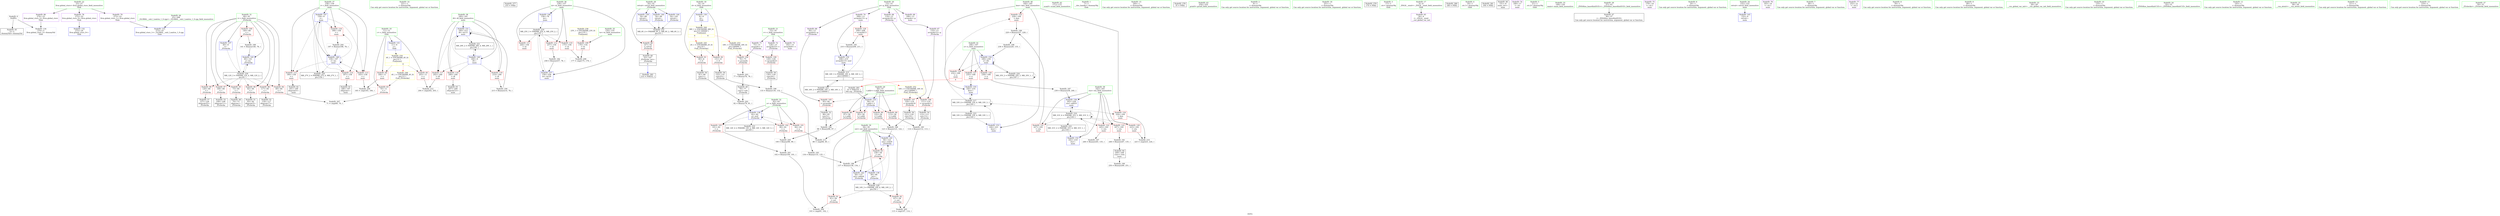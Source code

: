 digraph "SVFG" {
	label="SVFG";

	Node0x5617b4beda80 [shape=record,color=grey,label="{NodeID: 0\nNullPtr}"];
	Node0x5617b4beda80 -> Node0x5617b4c0d2b0[style=solid];
	Node0x5617b4beda80 -> Node0x5617b4c13cd0[style=solid];
	Node0x5617b4c0de60 [shape=record,color=red,label="{NodeID: 97\n108\<--60\n\<--i\n_Z5checkx\n}"];
	Node0x5617b4c0de60 -> Node0x5617b4c0e9b0[style=solid];
	Node0x5617b4c04600 [shape=record,color=green,label="{NodeID: 14\n221\<--1\n\<--dummyObj\nCan only get source location for instruction, argument, global var or function.}"];
	Node0x5617b4c371d0 [shape=record,color=black,label="{NodeID: 277\n253 = PHI()\n}"];
	Node0x5617b4c110f0 [shape=record,color=grey,label="{NodeID: 194\n215 = Binary(214, 78, )\n}"];
	Node0x5617b4c110f0 -> Node0x5617b4c14ad0[style=solid];
	Node0x5617b4c0d9a0 [shape=record,color=red,label="{NodeID: 111\n244\<--156\n\<--iii\nmain\n}"];
	Node0x5617b4c0c4b0 [shape=record,color=green,label="{NodeID: 28\n54\<--55\nretval\<--retval_field_insensitive\n_Z5checkx\n}"];
	Node0x5617b4c0c4b0 -> Node0x5617b4c10510[style=solid];
	Node0x5617b4c0c4b0 -> Node0x5617b4c14110[style=solid];
	Node0x5617b4c0c4b0 -> Node0x5617b4c141e0[style=solid];
	Node0x5617b4c0c4b0 -> Node0x5617b4c14520[style=solid];
	Node0x5617b4c19ca0 [shape=record,color=grey,label="{NodeID: 208\n177 = cmp(175, 176, )\n}"];
	Node0x5617b4c134f0 [shape=record,color=red,label="{NodeID: 125\n228\<--164\n\<--kon\nmain\n}"];
	Node0x5617b4c134f0 -> Node0x5617b4c11870[style=solid];
	Node0x5617b4c0d010 [shape=record,color=green,label="{NodeID: 42\n171\<--172\nscanf\<--scanf_field_insensitive\n}"];
	Node0x5617b4c24160 [shape=record,color=black,label="{NodeID: 222\nMR_31V_2 = PHI(MR_31V_4, MR_31V_1, )\npts\{163 \}\n}"];
	Node0x5617b4c24160 -> Node0x5617b4c14ba0[style=dashed];
	Node0x5617b4c14110 [shape=record,color=blue,label="{NodeID: 139\n54\<--89\nretval\<--\n_Z5checkx\n}"];
	Node0x5617b4c14110 -> Node0x5617b4c27360[style=dashed];
	Node0x5617b4c0ec20 [shape=record,color=black,label="{NodeID: 56\n121\<--120\nconv19\<--\n_Z5checkx\n}"];
	Node0x5617b4c0ec20 -> Node0x5617b4c16e90[style=solid];
	Node0x5617b4c28960 [shape=record,color=yellow,style=double,label="{NodeID: 236\n23V_1 = ENCHI(MR_23V_0)\npts\{155 \}\nFun[main]}"];
	Node0x5617b4c28960 -> Node0x5617b4c0d800[style=dashed];
	Node0x5617b4c14c70 [shape=record,color=blue,label="{NodeID: 153\n164\<--221\nkon\<--\nmain\n}"];
	Node0x5617b4c14c70 -> Node0x5617b4c22860[style=dashed];
	Node0x5617b4c0f780 [shape=record,color=purple,label="{NodeID: 70\n208\<--13\narrayidx13\<--p\nmain\n}"];
	Node0x5617b4c0f780 -> Node0x5617b4c13830[style=solid];
	Node0x5617b4c0f780 -> Node0x5617b4c14a00[style=solid];
	Node0x5617b4c10370 [shape=record,color=red,label="{NodeID: 84\n184\<--11\n\<--c\nmain\n}"];
	Node0x5617b4c10370 -> Node0x5617b4c199a0[style=solid];
	Node0x5617b4bed990 [shape=record,color=green,label="{NodeID: 1\n7\<--1\n__dso_handle\<--dummyObj\nGlob }"];
	Node0x5617b4c0df30 [shape=record,color=red,label="{NodeID: 98\n117\<--60\n\<--i\n_Z5checkx\n}"];
	Node0x5617b4c0df30 -> Node0x5617b4c0eb50[style=solid];
	Node0x5617b4c0bb60 [shape=record,color=green,label="{NodeID: 15\n240\<--1\n\<--dummyObj\nCan only get source location for instruction, argument, global var or function.}"];
	Node0x5617b4c372d0 [shape=record,color=black,label="{NodeID: 278\n35 = PHI()\n}"];
	Node0x5617b4c11270 [shape=record,color=grey,label="{NodeID: 195\n210 = Binary(209, 211, )\n}"];
	Node0x5617b4c11270 -> Node0x5617b4c14a00[style=solid];
	Node0x5617b4c0da70 [shape=record,color=red,label="{NodeID: 112\n257\<--156\n\<--iii\nmain\n}"];
	Node0x5617b4c0da70 -> Node0x5617b4c10df0[style=solid];
	Node0x5617b4c0c580 [shape=record,color=green,label="{NodeID: 29\n56\<--57\nt.addr\<--t.addr_field_insensitive\n_Z5checkx\n}"];
	Node0x5617b4c0c580 -> Node0x5617b4c105e0[style=solid];
	Node0x5617b4c0c580 -> Node0x5617b4c106b0[style=solid];
	Node0x5617b4c0c580 -> Node0x5617b4c10780[style=solid];
	Node0x5617b4c0c580 -> Node0x5617b4c10850[style=solid];
	Node0x5617b4c0c580 -> Node0x5617b4c13dd0[style=solid];
	Node0x5617b4c19e20 [shape=record,color=grey,label="{NodeID: 209\n103 = cmp(91, 102, )\n}"];
	Node0x5617b4c135c0 [shape=record,color=red,label="{NodeID: 126\n232\<--166\n\<--x\nmain\n|{<s0>6}}"];
	Node0x5617b4c135c0:s0 -> Node0x5617b4c37830[style=solid,color=red];
	Node0x5617b4c0d0e0 [shape=record,color=green,label="{NodeID: 43\n254\<--255\nprintf\<--printf_field_insensitive\n}"];
	Node0x5617b4c24660 [shape=record,color=black,label="{NodeID: 223\nMR_33V_2 = PHI(MR_33V_4, MR_33V_1, )\npts\{165 \}\n}"];
	Node0x5617b4c24660 -> Node0x5617b4c14c70[style=dashed];
	Node0x5617b4c141e0 [shape=record,color=blue,label="{NodeID: 140\n54\<--89\nretval\<--\n_Z5checkx\n}"];
	Node0x5617b4c141e0 -> Node0x5617b4c27360[style=dashed];
	Node0x5617b4c0ecf0 [shape=record,color=black,label="{NodeID: 57\n127\<--126\nidxprom22\<--\n_Z5checkx\n}"];
	Node0x5617b4c14d40 [shape=record,color=blue,label="{NodeID: 154\n166\<--230\nx\<--div\nmain\n}"];
	Node0x5617b4c14d40 -> Node0x5617b4c135c0[style=dashed];
	Node0x5617b4c14d40 -> Node0x5617b4c13690[style=dashed];
	Node0x5617b4c14d40 -> Node0x5617b4c13760[style=dashed];
	Node0x5617b4c14d40 -> Node0x5617b4c14d40[style=dashed];
	Node0x5617b4c14d40 -> Node0x5617b4c24b60[style=dashed];
	Node0x5617b4c0f850 [shape=record,color=purple,label="{NodeID: 71\n75\<--15\narrayidx\<--v\n_Z5checkx\n}"];
	Node0x5617b4c0f850 -> Node0x5617b4c0e410[style=solid];
	Node0x5617b4c10440 [shape=record,color=red,label="{NodeID: 85\n203\<--11\n\<--c\nmain\n}"];
	Node0x5617b4c10440 -> Node0x5617b4c1a2a0[style=solid];
	Node0x5617b4c0b2f0 [shape=record,color=green,label="{NodeID: 2\n9\<--1\n\<--dummyObj\nCan only get source location for instruction, argument, global var or function.}"];
	Node0x5617b4c0e000 [shape=record,color=red,label="{NodeID: 99\n126\<--60\n\<--i\n_Z5checkx\n}"];
	Node0x5617b4c0e000 -> Node0x5617b4c0ecf0[style=solid];
	Node0x5617b4c0bbf0 [shape=record,color=green,label="{NodeID: 16\n251\<--1\n\<--dummyObj\nCan only get source location for instruction, argument, global var or function.}"];
	Node0x5617b4c373d0 [shape=record,color=black,label="{NodeID: 279\n170 = PHI()\n}"];
	Node0x5617b4c113f0 [shape=record,color=grey,label="{NodeID: 196\n133 = Binary(130, 132, )\n}"];
	Node0x5617b4c113f0 -> Node0x5617b4c10f70[style=solid];
	Node0x5617b4c0db40 [shape=record,color=red,label="{NodeID: 113\n183\<--158\n\<--i\nmain\n}"];
	Node0x5617b4c0db40 -> Node0x5617b4c199a0[style=solid];
	Node0x5617b4c0c650 [shape=record,color=green,label="{NodeID: 30\n58\<--59\nost\<--ost_field_insensitive\n_Z5checkx\n}"];
	Node0x5617b4c0c650 -> Node0x5617b4c10920[style=solid];
	Node0x5617b4c0c650 -> Node0x5617b4c109f0[style=solid];
	Node0x5617b4c0c650 -> Node0x5617b4c10ac0[style=solid];
	Node0x5617b4c0c650 -> Node0x5617b4c13ea0[style=solid];
	Node0x5617b4c0c650 -> Node0x5617b4c142b0[style=solid];
	Node0x5617b4c0c650 -> Node0x5617b4c14380[style=solid];
	Node0x5617b4c19fa0 [shape=record,color=grey,label="{NodeID: 210\n225 = cmp(223, 224, )\n}"];
	Node0x5617b4c13690 [shape=record,color=red,label="{NodeID: 127\n235\<--166\n\<--x\nmain\n}"];
	Node0x5617b4c13690 -> Node0x5617b4c14e10[style=solid];
	Node0x5617b4c0d1b0 [shape=record,color=green,label="{NodeID: 44\n25\<--268\n_GLOBAL__sub_I_malcin_1_0.cpp\<--_GLOBAL__sub_I_malcin_1_0.cpp_field_insensitive\n}"];
	Node0x5617b4c0d1b0 -> Node0x5617b4c13bd0[style=solid];
	Node0x5617b4c24b60 [shape=record,color=black,label="{NodeID: 224\nMR_35V_2 = PHI(MR_35V_3, MR_35V_1, )\npts\{167 \}\n}"];
	Node0x5617b4c24b60 -> Node0x5617b4c14d40[style=dashed];
	Node0x5617b4c24b60 -> Node0x5617b4c24b60[style=dashed];
	Node0x5617b4c142b0 [shape=record,color=blue,label="{NodeID: 141\n58\<--123\nost\<--sub20\n_Z5checkx\n}"];
	Node0x5617b4c142b0 -> Node0x5617b4c10ac0[style=dashed];
	Node0x5617b4c142b0 -> Node0x5617b4c14380[style=dashed];
	Node0x5617b4c0edc0 [shape=record,color=black,label="{NodeID: 58\n130\<--129\nconv24\<--\n_Z5checkx\n}"];
	Node0x5617b4c0edc0 -> Node0x5617b4c113f0[style=solid];
	Node0x5617b4c14e10 [shape=record,color=blue,label="{NodeID: 155\n164\<--235\nkon\<--\nmain\n}"];
	Node0x5617b4c14e10 -> Node0x5617b4c22860[style=dashed];
	Node0x5617b4c0f920 [shape=record,color=purple,label="{NodeID: 72\n128\<--15\narrayidx23\<--v\n_Z5checkx\n}"];
	Node0x5617b4c0f920 -> Node0x5617b4c0d730[style=solid];
	Node0x5617b4c29fd0 [shape=record,color=yellow,style=double,label="{NodeID: 252\n16V_1 = ENCHI(MR_16V_0)\npts\{140000 \}\nFun[_Z5checkx]}"];
	Node0x5617b4c29fd0 -> Node0x5617b4c0e4e0[style=dashed];
	Node0x5617b4c29fd0 -> Node0x5617b4c0d590[style=dashed];
	Node0x5617b4c29fd0 -> Node0x5617b4c0d660[style=dashed];
	Node0x5617b4c10510 [shape=record,color=red,label="{NodeID: 86\n147\<--54\n\<--retval\n_Z5checkx\n}"];
	Node0x5617b4c10510 -> Node0x5617b4c0ef60[style=solid];
	Node0x5617b4bedf40 [shape=record,color=green,label="{NodeID: 3\n17\<--1\n.str\<--dummyObj\nGlob }"];
	Node0x5617b4c0e0d0 [shape=record,color=red,label="{NodeID: 100\n140\<--60\n\<--i\n_Z5checkx\n}"];
	Node0x5617b4c0e0d0 -> Node0x5617b4c17010[style=solid];
	Node0x5617b4c0bc80 [shape=record,color=green,label="{NodeID: 17\n4\<--6\n_ZStL8__ioinit\<--_ZStL8__ioinit_field_insensitive\nGlob }"];
	Node0x5617b4c0bc80 -> Node0x5617b4c0f370[style=solid];
	Node0x5617b4c374d0 [shape=record,color=black,label="{NodeID: 280\n180 = PHI()\n}"];
	Node0x5617b4c11570 [shape=record,color=grey,label="{NodeID: 197\n246 = Binary(245, 135, )\n}"];
	Node0x5617b4c0dc10 [shape=record,color=red,label="{NodeID: 114\n187\<--158\n\<--i\nmain\n}"];
	Node0x5617b4c0dc10 -> Node0x5617b4c0f030[style=solid];
	Node0x5617b4c0c720 [shape=record,color=green,label="{NodeID: 31\n60\<--61\ni\<--i_field_insensitive\n_Z5checkx\n}"];
	Node0x5617b4c0c720 -> Node0x5617b4c10b90[style=solid];
	Node0x5617b4c0c720 -> Node0x5617b4c10c60[style=solid];
	Node0x5617b4c0c720 -> Node0x5617b4c0dd90[style=solid];
	Node0x5617b4c0c720 -> Node0x5617b4c0de60[style=solid];
	Node0x5617b4c0c720 -> Node0x5617b4c0df30[style=solid];
	Node0x5617b4c0c720 -> Node0x5617b4c0e000[style=solid];
	Node0x5617b4c0c720 -> Node0x5617b4c0e0d0[style=solid];
	Node0x5617b4c0c720 -> Node0x5617b4c13f70[style=solid];
	Node0x5617b4c0c720 -> Node0x5617b4c14450[style=solid];
	Node0x5617b4c1a120 [shape=record,color=grey,label="{NodeID: 211\n86 = cmp(84, 85, )\n}"];
	Node0x5617b4c13760 [shape=record,color=red,label="{NodeID: 128\n238\<--166\n\<--x\nmain\n}"];
	Node0x5617b4c13760 -> Node0x5617b4c16d10[style=solid];
	Node0x5617b4c0d2b0 [shape=record,color=black,label="{NodeID: 45\n2\<--3\ndummyVal\<--dummyVal\n}"];
	Node0x5617b4c25060 [shape=record,color=black,label="{NodeID: 225\nMR_16V_2 = PHI(MR_16V_3, MR_16V_1, )\npts\{140000 \}\n}"];
	Node0x5617b4c25060 -> Node0x5617b4c21e60[style=dashed];
	Node0x5617b4c14380 [shape=record,color=blue,label="{NodeID: 142\n58\<--137\nost\<--add28\n_Z5checkx\n}"];
	Node0x5617b4c14380 -> Node0x5617b4c26460[style=dashed];
	Node0x5617b4c0ee90 [shape=record,color=black,label="{NodeID: 59\n132\<--131\nconv25\<--\n_Z5checkx\n}"];
	Node0x5617b4c0ee90 -> Node0x5617b4c113f0[style=solid];
	Node0x5617b4c14ee0 [shape=record,color=blue,label="{NodeID: 156\n162\<--239\nsta\<--add19\nmain\n}"];
	Node0x5617b4c14ee0 -> Node0x5617b4c22360[style=dashed];
	Node0x5617b4c0f9f0 [shape=record,color=purple,label="{NodeID: 73\n192\<--15\narrayidx6\<--v\nmain\n}"];
	Node0x5617b4c2a0b0 [shape=record,color=yellow,style=double,label="{NodeID: 253\n18V_1 = ENCHI(MR_18V_0)\npts\{160000 \}\nFun[_Z5checkx]}"];
	Node0x5617b4c2a0b0 -> Node0x5617b4c0e410[style=dashed];
	Node0x5617b4c2a0b0 -> Node0x5617b4c0d730[style=dashed];
	Node0x5617b4c105e0 [shape=record,color=red,label="{NodeID: 87\n85\<--56\n\<--t.addr\n_Z5checkx\n}"];
	Node0x5617b4c105e0 -> Node0x5617b4c1a120[style=solid];
	Node0x5617b4bee2a0 [shape=record,color=green,label="{NodeID: 4\n19\<--1\n.str.1\<--dummyObj\nGlob }"];
	Node0x5617b4c16890 [shape=record,color=grey,label="{NodeID: 184\n98 = Binary(96, 97, )\n}"];
	Node0x5617b4c16890 -> Node0x5617b4c119f0[style=solid];
	Node0x5617b4c0e1a0 [shape=record,color=red,label="{NodeID: 101\n84\<--62\n\<--a\n_Z5checkx\n}"];
	Node0x5617b4c0e1a0 -> Node0x5617b4c1a120[style=solid];
	Node0x5617b4c0bd10 [shape=record,color=green,label="{NodeID: 18\n8\<--10\nd\<--d_field_insensitive\nGlob }"];
	Node0x5617b4c0bd10 -> Node0x5617b4c10100[style=solid];
	Node0x5617b4c0bd10 -> Node0x5617b4c101d0[style=solid];
	Node0x5617b4c0bd10 -> Node0x5617b4c13900[style=solid];
	Node0x5617b4c375d0 [shape=record,color=black,label="{NodeID: 281\n194 = PHI()\n}"];
	Node0x5617b4c116f0 [shape=record,color=grey,label="{NodeID: 198\n230 = Binary(229, 135, )\n}"];
	Node0x5617b4c116f0 -> Node0x5617b4c14d40[style=solid];
	Node0x5617b4c12d50 [shape=record,color=red,label="{NodeID: 115\n190\<--158\n\<--i\nmain\n}"];
	Node0x5617b4c12d50 -> Node0x5617b4c0f100[style=solid];
	Node0x5617b4c0c7f0 [shape=record,color=green,label="{NodeID: 32\n62\<--63\na\<--a_field_insensitive\n_Z5checkx\n}"];
	Node0x5617b4c0c7f0 -> Node0x5617b4c0e1a0[style=solid];
	Node0x5617b4c0c7f0 -> Node0x5617b4c0e270[style=solid];
	Node0x5617b4c0c7f0 -> Node0x5617b4c0e340[style=solid];
	Node0x5617b4c0c7f0 -> Node0x5617b4c14040[style=solid];
	Node0x5617b4c1a2a0 [shape=record,color=grey,label="{NodeID: 212\n204 = cmp(202, 203, )\n}"];
	Node0x5617b4c13830 [shape=record,color=red,label="{NodeID: 129\n209\<--208\n\<--arrayidx13\nmain\n}"];
	Node0x5617b4c13830 -> Node0x5617b4c11270[style=solid];
	Node0x5617b4c0d3b0 [shape=record,color=black,label="{NodeID: 46\n151\<--9\nmain_ret\<--\nmain\n}"];
	Node0x5617b4c14450 [shape=record,color=blue,label="{NodeID: 143\n60\<--141\ni\<--inc\n_Z5checkx\n}"];
	Node0x5617b4c14450 -> Node0x5617b4c26960[style=dashed];
	Node0x5617b4c0ef60 [shape=record,color=black,label="{NodeID: 60\n52\<--147\n_Z5checkx_ret\<--\n_Z5checkx\n|{<s0>6}}"];
	Node0x5617b4c0ef60:s0 -> Node0x5617b4c376d0[style=solid,color=blue];
	Node0x5617b4c14fb0 [shape=record,color=blue,label="{NodeID: 157\n156\<--258\niii\<--inc24\nmain\n}"];
	Node0x5617b4c14fb0 -> Node0x5617b4c23260[style=dashed];
	Node0x5617b4c0fac0 [shape=record,color=purple,label="{NodeID: 74\n169\<--17\n\<--.str\nmain\n}"];
	Node0x5617b4c106b0 [shape=record,color=red,label="{NodeID: 88\n97\<--56\n\<--t.addr\n_Z5checkx\n}"];
	Node0x5617b4c106b0 -> Node0x5617b4c16890[style=solid];
	Node0x5617b4bee330 [shape=record,color=green,label="{NodeID: 5\n21\<--1\n.str.2\<--dummyObj\nGlob }"];
	Node0x5617b4c16a10 [shape=record,color=grey,label="{NodeID: 185\n114 = Binary(112, 113, )\n}"];
	Node0x5617b4c16a10 -> Node0x5617b4c19820[style=solid];
	Node0x5617b4c0e270 [shape=record,color=red,label="{NodeID: 102\n99\<--62\n\<--a\n_Z5checkx\n}"];
	Node0x5617b4c0e270 -> Node0x5617b4c119f0[style=solid];
	Node0x5617b4c0bda0 [shape=record,color=green,label="{NodeID: 19\n11\<--12\nc\<--c_field_insensitive\nGlob }"];
	Node0x5617b4c0bda0 -> Node0x5617b4c102a0[style=solid];
	Node0x5617b4c0bda0 -> Node0x5617b4c10370[style=solid];
	Node0x5617b4c0bda0 -> Node0x5617b4c10440[style=solid];
	Node0x5617b4c0bda0 -> Node0x5617b4c139d0[style=solid];
	Node0x5617b4c376d0 [shape=record,color=black,label="{NodeID: 282\n233 = PHI(52, )\n}"];
	Node0x5617b4c11870 [shape=record,color=grey,label="{NodeID: 199\n229 = Binary(227, 228, )\n}"];
	Node0x5617b4c11870 -> Node0x5617b4c116f0[style=solid];
	Node0x5617b4c12de0 [shape=record,color=red,label="{NodeID: 116\n196\<--158\n\<--i\nmain\n}"];
	Node0x5617b4c12de0 -> Node0x5617b4c196a0[style=solid];
	Node0x5617b4c0c8c0 [shape=record,color=green,label="{NodeID: 33\n149\<--150\nmain\<--main_field_insensitive\n}"];
	Node0x5617b4c13900 [shape=record,color=blue,label="{NodeID: 130\n8\<--9\nd\<--\nGlob }"];
	Node0x5617b4c13900 -> Node0x5617b4c29870[style=dashed];
	Node0x5617b4c0d480 [shape=record,color=black,label="{NodeID: 47\n36\<--37\n\<--_ZNSt8ios_base4InitD1Ev\nCan only get source location for instruction, argument, global var or function.}"];
	Node0x5617b4c14520 [shape=record,color=blue,label="{NodeID: 144\n54\<--145\nretval\<--\n_Z5checkx\n}"];
	Node0x5617b4c14520 -> Node0x5617b4c27360[style=dashed];
	Node0x5617b4c0f030 [shape=record,color=black,label="{NodeID: 61\n188\<--187\nidxprom\<--\nmain\n}"];
	Node0x5617b4c0fb90 [shape=record,color=purple,label="{NodeID: 75\n179\<--19\n\<--.str.1\nmain\n}"];
	Node0x5617b4c10780 [shape=record,color=red,label="{NodeID: 89\n113\<--56\n\<--t.addr\n_Z5checkx\n}"];
	Node0x5617b4c10780 -> Node0x5617b4c16a10[style=solid];
	Node0x5617b4bee060 [shape=record,color=green,label="{NodeID: 6\n24\<--1\n\<--dummyObj\nCan only get source location for instruction, argument, global var or function.}"];
	Node0x5617b4c16b90 [shape=record,color=grey,label="{NodeID: 186\n137 = Binary(136, 134, )\n}"];
	Node0x5617b4c16b90 -> Node0x5617b4c14380[style=solid];
	Node0x5617b4c0e340 [shape=record,color=red,label="{NodeID: 103\n101\<--62\n\<--a\n_Z5checkx\n}"];
	Node0x5617b4c0e340 -> Node0x5617b4c11b70[style=solid];
	Node0x5617b4c0be30 [shape=record,color=green,label="{NodeID: 20\n13\<--14\np\<--p_field_insensitive\nGlob }"];
	Node0x5617b4c0be30 -> Node0x5617b4c0f440[style=solid];
	Node0x5617b4c0be30 -> Node0x5617b4c0f510[style=solid];
	Node0x5617b4c0be30 -> Node0x5617b4c0f5e0[style=solid];
	Node0x5617b4c0be30 -> Node0x5617b4c0f6b0[style=solid];
	Node0x5617b4c0be30 -> Node0x5617b4c0f780[style=solid];
	Node0x5617b4c37830 [shape=record,color=black,label="{NodeID: 283\n53 = PHI(232, )\n0th arg _Z5checkx }"];
	Node0x5617b4c37830 -> Node0x5617b4c13dd0[style=solid];
	Node0x5617b4c119f0 [shape=record,color=grey,label="{NodeID: 200\n100 = Binary(98, 99, )\n}"];
	Node0x5617b4c119f0 -> Node0x5617b4c11b70[style=solid];
	Node0x5617b4c12e70 [shape=record,color=red,label="{NodeID: 117\n202\<--160\n\<--i8\nmain\n}"];
	Node0x5617b4c12e70 -> Node0x5617b4c1a2a0[style=solid];
	Node0x5617b4c0c990 [shape=record,color=green,label="{NodeID: 34\n152\<--153\nretval\<--retval_field_insensitive\nmain\n}"];
	Node0x5617b4c0c990 -> Node0x5617b4c145f0[style=solid];
	Node0x5617b4c139d0 [shape=record,color=blue,label="{NodeID: 131\n11\<--9\nc\<--\nGlob }"];
	Node0x5617b4c139d0 -> Node0x5617b4c27d60[style=dashed];
	Node0x5617b4c0e5a0 [shape=record,color=black,label="{NodeID: 48\n74\<--73\nidxprom\<--\n_Z5checkx\n}"];
	Node0x5617b4c145f0 [shape=record,color=blue,label="{NodeID: 145\n152\<--9\nretval\<--\nmain\n}"];
	Node0x5617b4c0f100 [shape=record,color=black,label="{NodeID: 62\n191\<--190\nidxprom5\<--\nmain\n}"];
	Node0x5617b4c0fc60 [shape=record,color=purple,label="{NodeID: 76\n193\<--19\n\<--.str.1\nmain\n}"];
	Node0x5617b4c10850 [shape=record,color=red,label="{NodeID: 90\n122\<--56\n\<--t.addr\n_Z5checkx\n}"];
	Node0x5617b4c10850 -> Node0x5617b4c16e90[style=solid];
	Node0x5617b4bee0f0 [shape=record,color=green,label="{NodeID: 7\n66\<--1\n\<--dummyObj\nCan only get source location for instruction, argument, global var or function.}"];
	Node0x5617b4c16d10 [shape=record,color=grey,label="{NodeID: 187\n239 = Binary(238, 240, )\n}"];
	Node0x5617b4c16d10 -> Node0x5617b4c14ee0[style=solid];
	Node0x5617b4c0e410 [shape=record,color=red,label="{NodeID: 104\n76\<--75\n\<--arrayidx\n_Z5checkx\n}"];
	Node0x5617b4c0e410 -> Node0x5617b4c19520[style=solid];
	Node0x5617b4c0bf00 [shape=record,color=green,label="{NodeID: 21\n15\<--16\nv\<--v_field_insensitive\nGlob }"];
	Node0x5617b4c0bf00 -> Node0x5617b4c0f850[style=solid];
	Node0x5617b4c0bf00 -> Node0x5617b4c0f920[style=solid];
	Node0x5617b4c0bf00 -> Node0x5617b4c0f9f0[style=solid];
	Node0x5617b4c11b70 [shape=record,color=grey,label="{NodeID: 201\n102 = Binary(100, 101, )\n}"];
	Node0x5617b4c11b70 -> Node0x5617b4c19e20[style=solid];
	Node0x5617b4c12f40 [shape=record,color=red,label="{NodeID: 118\n206\<--160\n\<--i8\nmain\n}"];
	Node0x5617b4c12f40 -> Node0x5617b4c0f1d0[style=solid];
	Node0x5617b4c0ca60 [shape=record,color=green,label="{NodeID: 35\n154\<--155\nte\<--te_field_insensitive\nmain\n}"];
	Node0x5617b4c0ca60 -> Node0x5617b4c0d800[style=solid];
	Node0x5617b4c21e60 [shape=record,color=black,label="{NodeID: 215\nMR_16V_3 = PHI(MR_16V_4, MR_16V_2, )\npts\{140000 \}\n|{|<s3>6}}"];
	Node0x5617b4c21e60 -> Node0x5617b4c13830[style=dashed];
	Node0x5617b4c21e60 -> Node0x5617b4c14a00[style=dashed];
	Node0x5617b4c21e60 -> Node0x5617b4c25060[style=dashed];
	Node0x5617b4c21e60:s3 -> Node0x5617b4c29fd0[style=dashed,color=red];
	Node0x5617b4c13ad0 [shape=record,color=blue,label="{NodeID: 132\n272\<--24\nllvm.global_ctors_0\<--\nGlob }"];
	Node0x5617b4c0e670 [shape=record,color=black,label="{NodeID: 49\n79\<--77\nconv\<--sub\n_Z5checkx\n}"];
	Node0x5617b4c0e670 -> Node0x5617b4c193e0[style=solid];
	Node0x5617b4c26460 [shape=record,color=black,label="{NodeID: 229\nMR_10V_3 = PHI(MR_10V_6, MR_10V_2, )\npts\{59 \}\n}"];
	Node0x5617b4c26460 -> Node0x5617b4c10920[style=dashed];
	Node0x5617b4c26460 -> Node0x5617b4c109f0[style=dashed];
	Node0x5617b4c26460 -> Node0x5617b4c10ac0[style=dashed];
	Node0x5617b4c26460 -> Node0x5617b4c142b0[style=dashed];
	Node0x5617b4c26460 -> Node0x5617b4c14380[style=dashed];
	Node0x5617b4c146c0 [shape=record,color=blue,label="{NodeID: 146\n156\<--78\niii\<--\nmain\n}"];
	Node0x5617b4c146c0 -> Node0x5617b4c23260[style=dashed];
	Node0x5617b4c0f1d0 [shape=record,color=black,label="{NodeID: 63\n207\<--206\nidxprom12\<--\nmain\n}"];
	Node0x5617b4c0fd30 [shape=record,color=purple,label="{NodeID: 77\n252\<--21\n\<--.str.2\nmain\n}"];
	Node0x5617b4c10920 [shape=record,color=red,label="{NodeID: 91\n91\<--58\n\<--ost\n_Z5checkx\n}"];
	Node0x5617b4c10920 -> Node0x5617b4c19e20[style=solid];
	Node0x5617b4bee180 [shape=record,color=green,label="{NodeID: 8\n78\<--1\n\<--dummyObj\nCan only get source location for instruction, argument, global var or function.}"];
	Node0x5617b4c16e90 [shape=record,color=grey,label="{NodeID: 188\n123 = Binary(121, 122, )\n}"];
	Node0x5617b4c16e90 -> Node0x5617b4c142b0[style=solid];
	Node0x5617b4c0e4e0 [shape=record,color=red,label="{NodeID: 105\n95\<--94\n\<--arrayidx4\n_Z5checkx\n}"];
	Node0x5617b4c0e4e0 -> Node0x5617b4c0e8e0[style=solid];
	Node0x5617b4c0bfd0 [shape=record,color=green,label="{NodeID: 22\n23\<--27\nllvm.global_ctors\<--llvm.global_ctors_field_insensitive\nGlob }"];
	Node0x5617b4c0bfd0 -> Node0x5617b4c0fe00[style=solid];
	Node0x5617b4c0bfd0 -> Node0x5617b4c0ff00[style=solid];
	Node0x5617b4c0bfd0 -> Node0x5617b4c10000[style=solid];
	Node0x5617b4c193e0 [shape=record,color=grey,label="{NodeID: 202\n82 = Binary(79, 81, )\n}"];
	Node0x5617b4c193e0 -> Node0x5617b4c14040[style=solid];
	Node0x5617b4c13010 [shape=record,color=red,label="{NodeID: 119\n214\<--160\n\<--i8\nmain\n}"];
	Node0x5617b4c13010 -> Node0x5617b4c110f0[style=solid];
	Node0x5617b4c0cb30 [shape=record,color=green,label="{NodeID: 36\n156\<--157\niii\<--iii_field_insensitive\nmain\n}"];
	Node0x5617b4c0cb30 -> Node0x5617b4c0d8d0[style=solid];
	Node0x5617b4c0cb30 -> Node0x5617b4c0d9a0[style=solid];
	Node0x5617b4c0cb30 -> Node0x5617b4c0da70[style=solid];
	Node0x5617b4c0cb30 -> Node0x5617b4c146c0[style=solid];
	Node0x5617b4c0cb30 -> Node0x5617b4c14fb0[style=solid];
	Node0x5617b4c22360 [shape=record,color=black,label="{NodeID: 216\nMR_31V_4 = PHI(MR_31V_5, MR_31V_3, )\npts\{163 \}\n}"];
	Node0x5617b4c22360 -> Node0x5617b4c130e0[style=dashed];
	Node0x5617b4c22360 -> Node0x5617b4c131b0[style=dashed];
	Node0x5617b4c22360 -> Node0x5617b4c13280[style=dashed];
	Node0x5617b4c22360 -> Node0x5617b4c13350[style=dashed];
	Node0x5617b4c22360 -> Node0x5617b4c14ee0[style=dashed];
	Node0x5617b4c22360 -> Node0x5617b4c22360[style=dashed];
	Node0x5617b4c22360 -> Node0x5617b4c24160[style=dashed];
	Node0x5617b4c13bd0 [shape=record,color=blue,label="{NodeID: 133\n273\<--25\nllvm.global_ctors_1\<--_GLOBAL__sub_I_malcin_1_0.cpp\nGlob }"];
	Node0x5617b4c0e740 [shape=record,color=black,label="{NodeID: 50\n81\<--80\nconv1\<--\n_Z5checkx\n}"];
	Node0x5617b4c0e740 -> Node0x5617b4c193e0[style=solid];
	Node0x5617b4c26960 [shape=record,color=black,label="{NodeID: 230\nMR_12V_3 = PHI(MR_12V_4, MR_12V_2, )\npts\{61 \}\n}"];
	Node0x5617b4c26960 -> Node0x5617b4c10b90[style=dashed];
	Node0x5617b4c26960 -> Node0x5617b4c10c60[style=dashed];
	Node0x5617b4c26960 -> Node0x5617b4c0dd90[style=dashed];
	Node0x5617b4c26960 -> Node0x5617b4c0de60[style=dashed];
	Node0x5617b4c26960 -> Node0x5617b4c0df30[style=dashed];
	Node0x5617b4c26960 -> Node0x5617b4c0e000[style=dashed];
	Node0x5617b4c26960 -> Node0x5617b4c0e0d0[style=dashed];
	Node0x5617b4c26960 -> Node0x5617b4c14450[style=dashed];
	Node0x5617b4c14790 [shape=record,color=blue,label="{NodeID: 147\n158\<--9\ni\<--\nmain\n}"];
	Node0x5617b4c14790 -> Node0x5617b4c0db40[style=dashed];
	Node0x5617b4c14790 -> Node0x5617b4c0dc10[style=dashed];
	Node0x5617b4c14790 -> Node0x5617b4c12d50[style=dashed];
	Node0x5617b4c14790 -> Node0x5617b4c12de0[style=dashed];
	Node0x5617b4c14790 -> Node0x5617b4c14860[style=dashed];
	Node0x5617b4c14790 -> Node0x5617b4c23760[style=dashed];
	Node0x5617b4c0f2a0 [shape=record,color=black,label="{NodeID: 64\n249\<--248\nconv\<--rem\nmain\n}"];
	Node0x5617b4c0f2a0 -> Node0x5617b4c17190[style=solid];
	Node0x5617b4c29870 [shape=record,color=yellow,style=double,label="{NodeID: 244\n38V_1 = ENCHI(MR_38V_0)\npts\{10 160000 \}\nFun[main]|{<s0>6|<s1>6}}"];
	Node0x5617b4c29870:s0 -> Node0x5617b4c29980[style=dashed,color=red];
	Node0x5617b4c29870:s1 -> Node0x5617b4c2a0b0[style=dashed,color=red];
	Node0x5617b4c0fe00 [shape=record,color=purple,label="{NodeID: 78\n272\<--23\nllvm.global_ctors_0\<--llvm.global_ctors\nGlob }"];
	Node0x5617b4c0fe00 -> Node0x5617b4c13ad0[style=solid];
	Node0x5617b4c109f0 [shape=record,color=red,label="{NodeID: 92\n107\<--58\n\<--ost\n_Z5checkx\n}"];
	Node0x5617b4c109f0 -> Node0x5617b4c19820[style=solid];
	Node0x5617b4c03350 [shape=record,color=green,label="{NodeID: 9\n89\<--1\n\<--dummyObj\nCan only get source location for instruction, argument, global var or function.}"];
	Node0x5617b4c17010 [shape=record,color=grey,label="{NodeID: 189\n141 = Binary(140, 78, )\n}"];
	Node0x5617b4c17010 -> Node0x5617b4c14450[style=solid];
	Node0x5617b4c0d590 [shape=record,color=red,label="{NodeID: 106\n111\<--110\n\<--arrayidx12\n_Z5checkx\n}"];
	Node0x5617b4c0d590 -> Node0x5617b4c0ea80[style=solid];
	Node0x5617b4c0c0a0 [shape=record,color=green,label="{NodeID: 23\n28\<--29\n__cxx_global_var_init\<--__cxx_global_var_init_field_insensitive\n}"];
	Node0x5617b4c19520 [shape=record,color=grey,label="{NodeID: 203\n77 = Binary(76, 78, )\n}"];
	Node0x5617b4c19520 -> Node0x5617b4c0e670[style=solid];
	Node0x5617b4c130e0 [shape=record,color=red,label="{NodeID: 120\n223\<--162\n\<--sta\nmain\n}"];
	Node0x5617b4c130e0 -> Node0x5617b4c19fa0[style=solid];
	Node0x5617b4c0cc00 [shape=record,color=green,label="{NodeID: 37\n158\<--159\ni\<--i_field_insensitive\nmain\n}"];
	Node0x5617b4c0cc00 -> Node0x5617b4c0db40[style=solid];
	Node0x5617b4c0cc00 -> Node0x5617b4c0dc10[style=solid];
	Node0x5617b4c0cc00 -> Node0x5617b4c12d50[style=solid];
	Node0x5617b4c0cc00 -> Node0x5617b4c12de0[style=solid];
	Node0x5617b4c0cc00 -> Node0x5617b4c14790[style=solid];
	Node0x5617b4c0cc00 -> Node0x5617b4c14860[style=solid];
	Node0x5617b4c22860 [shape=record,color=black,label="{NodeID: 217\nMR_33V_4 = PHI(MR_33V_6, MR_33V_3, )\npts\{165 \}\n}"];
	Node0x5617b4c22860 -> Node0x5617b4c13420[style=dashed];
	Node0x5617b4c22860 -> Node0x5617b4c134f0[style=dashed];
	Node0x5617b4c22860 -> Node0x5617b4c14e10[style=dashed];
	Node0x5617b4c22860 -> Node0x5617b4c22860[style=dashed];
	Node0x5617b4c22860 -> Node0x5617b4c24660[style=dashed];
	Node0x5617b4c13cd0 [shape=record,color=blue, style = dotted,label="{NodeID: 134\n274\<--3\nllvm.global_ctors_2\<--dummyVal\nGlob }"];
	Node0x5617b4c0e810 [shape=record,color=black,label="{NodeID: 51\n93\<--92\nidxprom3\<--\n_Z5checkx\n}"];
	Node0x5617b4c14860 [shape=record,color=blue,label="{NodeID: 148\n158\<--197\ni\<--inc\nmain\n}"];
	Node0x5617b4c14860 -> Node0x5617b4c0db40[style=dashed];
	Node0x5617b4c14860 -> Node0x5617b4c0dc10[style=dashed];
	Node0x5617b4c14860 -> Node0x5617b4c12d50[style=dashed];
	Node0x5617b4c14860 -> Node0x5617b4c12de0[style=dashed];
	Node0x5617b4c14860 -> Node0x5617b4c14860[style=dashed];
	Node0x5617b4c14860 -> Node0x5617b4c23760[style=dashed];
	Node0x5617b4c0f370 [shape=record,color=purple,label="{NodeID: 65\n34\<--4\n\<--_ZStL8__ioinit\n__cxx_global_var_init\n}"];
	Node0x5617b4c29980 [shape=record,color=yellow,style=double,label="{NodeID: 245\n2V_1 = ENCHI(MR_2V_0)\npts\{10 \}\nFun[_Z5checkx]}"];
	Node0x5617b4c29980 -> Node0x5617b4c10100[style=dashed];
	Node0x5617b4c29980 -> Node0x5617b4c101d0[style=dashed];
	Node0x5617b4c0ff00 [shape=record,color=purple,label="{NodeID: 79\n273\<--23\nllvm.global_ctors_1\<--llvm.global_ctors\nGlob }"];
	Node0x5617b4c0ff00 -> Node0x5617b4c13bd0[style=solid];
	Node0x5617b4c10ac0 [shape=record,color=red,label="{NodeID: 93\n136\<--58\n\<--ost\n_Z5checkx\n}"];
	Node0x5617b4c10ac0 -> Node0x5617b4c16b90[style=solid];
	Node0x5617b4c033e0 [shape=record,color=green,label="{NodeID: 10\n135\<--1\n\<--dummyObj\nCan only get source location for instruction, argument, global var or function.}"];
	Node0x5617b4c17190 [shape=record,color=grey,label="{NodeID: 190\n250 = Binary(249, 251, )\n}"];
	Node0x5617b4c0d660 [shape=record,color=red,label="{NodeID: 107\n120\<--119\n\<--arrayidx18\n_Z5checkx\n}"];
	Node0x5617b4c0d660 -> Node0x5617b4c0ec20[style=solid];
	Node0x5617b4c0c170 [shape=record,color=green,label="{NodeID: 24\n32\<--33\n_ZNSt8ios_base4InitC1Ev\<--_ZNSt8ios_base4InitC1Ev_field_insensitive\n}"];
	Node0x5617b4c196a0 [shape=record,color=grey,label="{NodeID: 204\n197 = Binary(196, 78, )\n}"];
	Node0x5617b4c196a0 -> Node0x5617b4c14860[style=solid];
	Node0x5617b4c131b0 [shape=record,color=red,label="{NodeID: 121\n227\<--162\n\<--sta\nmain\n}"];
	Node0x5617b4c131b0 -> Node0x5617b4c11870[style=solid];
	Node0x5617b4c0ccd0 [shape=record,color=green,label="{NodeID: 38\n160\<--161\ni8\<--i8_field_insensitive\nmain\n}"];
	Node0x5617b4c0ccd0 -> Node0x5617b4c12e70[style=solid];
	Node0x5617b4c0ccd0 -> Node0x5617b4c12f40[style=solid];
	Node0x5617b4c0ccd0 -> Node0x5617b4c13010[style=solid];
	Node0x5617b4c0ccd0 -> Node0x5617b4c14930[style=solid];
	Node0x5617b4c0ccd0 -> Node0x5617b4c14ad0[style=solid];
	Node0x5617b4c13dd0 [shape=record,color=blue,label="{NodeID: 135\n56\<--53\nt.addr\<--t\n_Z5checkx\n}"];
	Node0x5617b4c13dd0 -> Node0x5617b4c105e0[style=dashed];
	Node0x5617b4c13dd0 -> Node0x5617b4c106b0[style=dashed];
	Node0x5617b4c13dd0 -> Node0x5617b4c10780[style=dashed];
	Node0x5617b4c13dd0 -> Node0x5617b4c10850[style=dashed];
	Node0x5617b4c0e8e0 [shape=record,color=black,label="{NodeID: 52\n96\<--95\nconv5\<--\n_Z5checkx\n}"];
	Node0x5617b4c0e8e0 -> Node0x5617b4c16890[style=solid];
	Node0x5617b4c27360 [shape=record,color=black,label="{NodeID: 232\nMR_6V_4 = PHI(MR_6V_5, MR_6V_2, MR_6V_3, )\npts\{55 \}\n}"];
	Node0x5617b4c27360 -> Node0x5617b4c10510[style=dashed];
	Node0x5617b4c14930 [shape=record,color=blue,label="{NodeID: 149\n160\<--9\ni8\<--\nmain\n}"];
	Node0x5617b4c14930 -> Node0x5617b4c12e70[style=dashed];
	Node0x5617b4c14930 -> Node0x5617b4c12f40[style=dashed];
	Node0x5617b4c14930 -> Node0x5617b4c13010[style=dashed];
	Node0x5617b4c14930 -> Node0x5617b4c14ad0[style=dashed];
	Node0x5617b4c14930 -> Node0x5617b4c23c60[style=dashed];
	Node0x5617b4c0f440 [shape=record,color=purple,label="{NodeID: 66\n94\<--13\narrayidx4\<--p\n_Z5checkx\n}"];
	Node0x5617b4c0f440 -> Node0x5617b4c0e4e0[style=solid];
	Node0x5617b4c29a90 [shape=record,color=yellow,style=double,label="{NodeID: 246\n4V_1 = ENCHI(MR_4V_0)\npts\{12 \}\nFun[_Z5checkx]}"];
	Node0x5617b4c29a90 -> Node0x5617b4c102a0[style=dashed];
	Node0x5617b4c10000 [shape=record,color=purple,label="{NodeID: 80\n274\<--23\nllvm.global_ctors_2\<--llvm.global_ctors\nGlob }"];
	Node0x5617b4c10000 -> Node0x5617b4c13cd0[style=solid];
	Node0x5617b4c10b90 [shape=record,color=red,label="{NodeID: 94\n69\<--60\n\<--i\n_Z5checkx\n}"];
	Node0x5617b4c10b90 -> Node0x5617b4c19b20[style=solid];
	Node0x5617b4c034b0 [shape=record,color=green,label="{NodeID: 11\n145\<--1\n\<--dummyObj\nCan only get source location for instruction, argument, global var or function.}"];
	Node0x5617b4c17310 [shape=record,color=grey,label="{NodeID: 191\n248 = Binary(247, 135, )\n}"];
	Node0x5617b4c17310 -> Node0x5617b4c0f2a0[style=solid];
	Node0x5617b4c0d730 [shape=record,color=red,label="{NodeID: 108\n129\<--128\n\<--arrayidx23\n_Z5checkx\n}"];
	Node0x5617b4c0d730 -> Node0x5617b4c0edc0[style=solid];
	Node0x5617b4c0c240 [shape=record,color=green,label="{NodeID: 25\n38\<--39\n__cxa_atexit\<--__cxa_atexit_field_insensitive\n}"];
	Node0x5617b4c19820 [shape=record,color=grey,label="{NodeID: 205\n115 = cmp(107, 114, )\n}"];
	Node0x5617b4c13280 [shape=record,color=red,label="{NodeID: 122\n245\<--162\n\<--sta\nmain\n}"];
	Node0x5617b4c13280 -> Node0x5617b4c11570[style=solid];
	Node0x5617b4c0cda0 [shape=record,color=green,label="{NodeID: 39\n162\<--163\nsta\<--sta_field_insensitive\nmain\n}"];
	Node0x5617b4c0cda0 -> Node0x5617b4c130e0[style=solid];
	Node0x5617b4c0cda0 -> Node0x5617b4c131b0[style=solid];
	Node0x5617b4c0cda0 -> Node0x5617b4c13280[style=solid];
	Node0x5617b4c0cda0 -> Node0x5617b4c13350[style=solid];
	Node0x5617b4c0cda0 -> Node0x5617b4c14ba0[style=solid];
	Node0x5617b4c0cda0 -> Node0x5617b4c14ee0[style=solid];
	Node0x5617b4c23260 [shape=record,color=black,label="{NodeID: 219\nMR_25V_3 = PHI(MR_25V_4, MR_25V_2, )\npts\{157 \}\n}"];
	Node0x5617b4c23260 -> Node0x5617b4c0d8d0[style=dashed];
	Node0x5617b4c23260 -> Node0x5617b4c0d9a0[style=dashed];
	Node0x5617b4c23260 -> Node0x5617b4c0da70[style=dashed];
	Node0x5617b4c23260 -> Node0x5617b4c14fb0[style=dashed];
	Node0x5617b4c13ea0 [shape=record,color=blue,label="{NodeID: 136\n58\<--66\nost\<--\n_Z5checkx\n}"];
	Node0x5617b4c13ea0 -> Node0x5617b4c26460[style=dashed];
	Node0x5617b4c0e9b0 [shape=record,color=black,label="{NodeID: 53\n109\<--108\nidxprom11\<--\n_Z5checkx\n}"];
	Node0x5617b4c27860 [shape=record,color=black,label="{NodeID: 233\nMR_14V_4 = PHI(MR_14V_2, MR_14V_3, MR_14V_3, )\npts\{63 \}\n}"];
	Node0x5617b4c14a00 [shape=record,color=blue,label="{NodeID: 150\n208\<--210\narrayidx13\<--mul\nmain\n}"];
	Node0x5617b4c14a00 -> Node0x5617b4c21e60[style=dashed];
	Node0x5617b4c0f510 [shape=record,color=purple,label="{NodeID: 67\n110\<--13\narrayidx12\<--p\n_Z5checkx\n}"];
	Node0x5617b4c0f510 -> Node0x5617b4c0d590[style=solid];
	Node0x5617b4c10100 [shape=record,color=red,label="{NodeID: 81\n80\<--8\n\<--d\n_Z5checkx\n}"];
	Node0x5617b4c10100 -> Node0x5617b4c0e740[style=solid];
	Node0x5617b4c10c60 [shape=record,color=red,label="{NodeID: 95\n73\<--60\n\<--i\n_Z5checkx\n}"];
	Node0x5617b4c10c60 -> Node0x5617b4c0e5a0[style=solid];
	Node0x5617b4c04460 [shape=record,color=green,label="{NodeID: 12\n211\<--1\n\<--dummyObj\nCan only get source location for instruction, argument, global var or function.}"];
	Node0x5617b4c10df0 [shape=record,color=grey,label="{NodeID: 192\n258 = Binary(257, 78, )\n}"];
	Node0x5617b4c10df0 -> Node0x5617b4c14fb0[style=solid];
	Node0x5617b4c0d800 [shape=record,color=red,label="{NodeID: 109\n176\<--154\n\<--te\nmain\n}"];
	Node0x5617b4c0d800 -> Node0x5617b4c19ca0[style=solid];
	Node0x5617b4c0c310 [shape=record,color=green,label="{NodeID: 26\n37\<--43\n_ZNSt8ios_base4InitD1Ev\<--_ZNSt8ios_base4InitD1Ev_field_insensitive\n}"];
	Node0x5617b4c0c310 -> Node0x5617b4c0d480[style=solid];
	Node0x5617b4c199a0 [shape=record,color=grey,label="{NodeID: 206\n185 = cmp(183, 184, )\n}"];
	Node0x5617b4c13350 [shape=record,color=red,label="{NodeID: 123\n247\<--162\n\<--sta\nmain\n}"];
	Node0x5617b4c13350 -> Node0x5617b4c17310[style=solid];
	Node0x5617b4c0ce70 [shape=record,color=green,label="{NodeID: 40\n164\<--165\nkon\<--kon_field_insensitive\nmain\n}"];
	Node0x5617b4c0ce70 -> Node0x5617b4c13420[style=solid];
	Node0x5617b4c0ce70 -> Node0x5617b4c134f0[style=solid];
	Node0x5617b4c0ce70 -> Node0x5617b4c14c70[style=solid];
	Node0x5617b4c0ce70 -> Node0x5617b4c14e10[style=solid];
	Node0x5617b4c23760 [shape=record,color=black,label="{NodeID: 220\nMR_27V_2 = PHI(MR_27V_4, MR_27V_1, )\npts\{159 \}\n}"];
	Node0x5617b4c23760 -> Node0x5617b4c14790[style=dashed];
	Node0x5617b4c13f70 [shape=record,color=blue,label="{NodeID: 137\n60\<--9\ni\<--\n_Z5checkx\n}"];
	Node0x5617b4c13f70 -> Node0x5617b4c26960[style=dashed];
	Node0x5617b4c0ea80 [shape=record,color=black,label="{NodeID: 54\n112\<--111\nconv13\<--\n_Z5checkx\n}"];
	Node0x5617b4c0ea80 -> Node0x5617b4c16a10[style=solid];
	Node0x5617b4c27d60 [shape=record,color=yellow,style=double,label="{NodeID: 234\n4V_1 = ENCHI(MR_4V_0)\npts\{12 \}\nFun[main]|{|<s2>6}}"];
	Node0x5617b4c27d60 -> Node0x5617b4c10370[style=dashed];
	Node0x5617b4c27d60 -> Node0x5617b4c10440[style=dashed];
	Node0x5617b4c27d60:s2 -> Node0x5617b4c29a90[style=dashed,color=red];
	Node0x5617b4c14ad0 [shape=record,color=blue,label="{NodeID: 151\n160\<--215\ni8\<--inc15\nmain\n}"];
	Node0x5617b4c14ad0 -> Node0x5617b4c12e70[style=dashed];
	Node0x5617b4c14ad0 -> Node0x5617b4c12f40[style=dashed];
	Node0x5617b4c14ad0 -> Node0x5617b4c13010[style=dashed];
	Node0x5617b4c14ad0 -> Node0x5617b4c14ad0[style=dashed];
	Node0x5617b4c14ad0 -> Node0x5617b4c23c60[style=dashed];
	Node0x5617b4c0f5e0 [shape=record,color=purple,label="{NodeID: 68\n119\<--13\narrayidx18\<--p\n_Z5checkx\n}"];
	Node0x5617b4c0f5e0 -> Node0x5617b4c0d660[style=solid];
	Node0x5617b4c101d0 [shape=record,color=red,label="{NodeID: 82\n131\<--8\n\<--d\n_Z5checkx\n}"];
	Node0x5617b4c101d0 -> Node0x5617b4c0ee90[style=solid];
	Node0x5617b4c0dd90 [shape=record,color=red,label="{NodeID: 96\n92\<--60\n\<--i\n_Z5checkx\n}"];
	Node0x5617b4c0dd90 -> Node0x5617b4c0e810[style=solid];
	Node0x5617b4c04530 [shape=record,color=green,label="{NodeID: 13\n219\<--1\n\<--dummyObj\nCan only get source location for instruction, argument, global var or function.}"];
	Node0x5617b4c10f70 [shape=record,color=grey,label="{NodeID: 193\n134 = Binary(133, 135, )\n}"];
	Node0x5617b4c10f70 -> Node0x5617b4c16b90[style=solid];
	Node0x5617b4c0d8d0 [shape=record,color=red,label="{NodeID: 110\n175\<--156\n\<--iii\nmain\n}"];
	Node0x5617b4c0d8d0 -> Node0x5617b4c19ca0[style=solid];
	Node0x5617b4c0c3e0 [shape=record,color=green,label="{NodeID: 27\n50\<--51\n_Z5checkx\<--_Z5checkx_field_insensitive\n}"];
	Node0x5617b4c19b20 [shape=record,color=grey,label="{NodeID: 207\n71 = cmp(69, 70, )\n}"];
	Node0x5617b4c13420 [shape=record,color=red,label="{NodeID: 124\n224\<--164\n\<--kon\nmain\n}"];
	Node0x5617b4c13420 -> Node0x5617b4c19fa0[style=solid];
	Node0x5617b4c0cf40 [shape=record,color=green,label="{NodeID: 41\n166\<--167\nx\<--x_field_insensitive\nmain\n}"];
	Node0x5617b4c0cf40 -> Node0x5617b4c135c0[style=solid];
	Node0x5617b4c0cf40 -> Node0x5617b4c13690[style=solid];
	Node0x5617b4c0cf40 -> Node0x5617b4c13760[style=solid];
	Node0x5617b4c0cf40 -> Node0x5617b4c14d40[style=solid];
	Node0x5617b4c23c60 [shape=record,color=black,label="{NodeID: 221\nMR_29V_2 = PHI(MR_29V_4, MR_29V_1, )\npts\{161 \}\n}"];
	Node0x5617b4c23c60 -> Node0x5617b4c14930[style=dashed];
	Node0x5617b4c14040 [shape=record,color=blue,label="{NodeID: 138\n62\<--82\na\<--mul\n_Z5checkx\n}"];
	Node0x5617b4c14040 -> Node0x5617b4c0e1a0[style=dashed];
	Node0x5617b4c14040 -> Node0x5617b4c0e270[style=dashed];
	Node0x5617b4c14040 -> Node0x5617b4c0e340[style=dashed];
	Node0x5617b4c14040 -> Node0x5617b4c14040[style=dashed];
	Node0x5617b4c14040 -> Node0x5617b4c27860[style=dashed];
	Node0x5617b4c0eb50 [shape=record,color=black,label="{NodeID: 55\n118\<--117\nidxprom17\<--\n_Z5checkx\n}"];
	Node0x5617b4c14ba0 [shape=record,color=blue,label="{NodeID: 152\n162\<--219\nsta\<--\nmain\n}"];
	Node0x5617b4c14ba0 -> Node0x5617b4c22360[style=dashed];
	Node0x5617b4c0f6b0 [shape=record,color=purple,label="{NodeID: 69\n189\<--13\narrayidx\<--p\nmain\n}"];
	Node0x5617b4c102a0 [shape=record,color=red,label="{NodeID: 83\n70\<--11\n\<--c\n_Z5checkx\n}"];
	Node0x5617b4c102a0 -> Node0x5617b4c19b20[style=solid];
}
